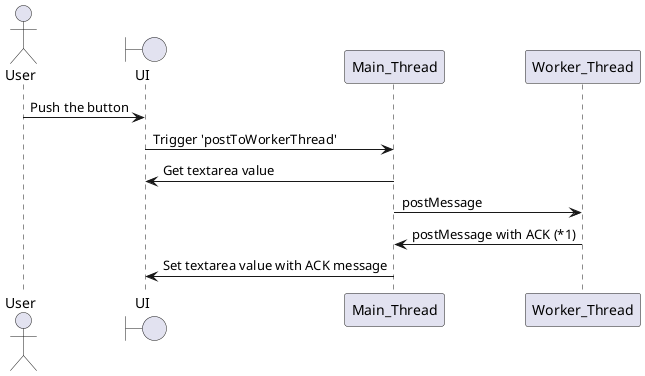 @startuml
actor User
boundary UI
User -> UI: Push the button
UI -> Main_Thread: Trigger 'postToWorkerThread'
Main_Thread -> UI: Get textarea value
Main_Thread -> Worker_Thread: postMessage
Worker_Thread -> Main_Thread: postMessage with ACK (*1)
Main_Thread -> UI: Set textarea value with ACK message
@enduml